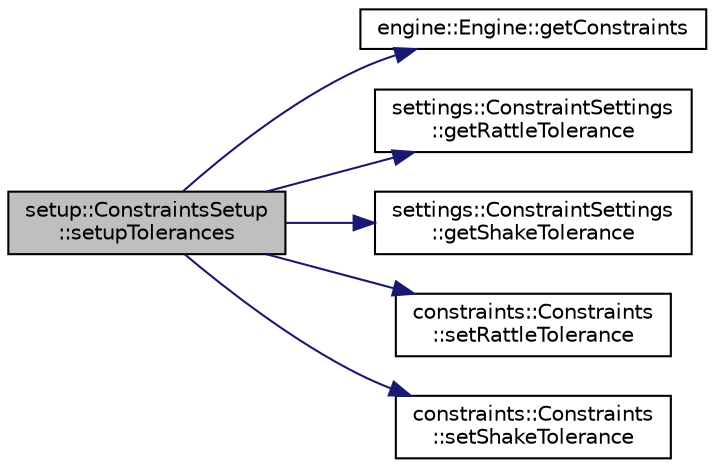 digraph "setup::ConstraintsSetup::setupTolerances"
{
 // LATEX_PDF_SIZE
  edge [fontname="Helvetica",fontsize="10",labelfontname="Helvetica",labelfontsize="10"];
  node [fontname="Helvetica",fontsize="10",shape=record];
  rankdir="LR";
  Node1 [label="setup::ConstraintsSetup\l::setupTolerances",height=0.2,width=0.4,color="black", fillcolor="grey75", style="filled", fontcolor="black",tooltip="sets constraints tolerances"];
  Node1 -> Node2 [color="midnightblue",fontsize="10",style="solid",fontname="Helvetica"];
  Node2 [label="engine::Engine::getConstraints",height=0.2,width=0.4,color="black", fillcolor="white", style="filled",URL="$classengine_1_1Engine.html#a492f56a26dcee7d65bc5999657566a26",tooltip=" "];
  Node1 -> Node3 [color="midnightblue",fontsize="10",style="solid",fontname="Helvetica"];
  Node3 [label="settings::ConstraintSettings\l::getRattleTolerance",height=0.2,width=0.4,color="black", fillcolor="white", style="filled",URL="$classsettings_1_1ConstraintSettings.html#a4f99a944abfb06b6013276c3c2b3ef66",tooltip=" "];
  Node1 -> Node4 [color="midnightblue",fontsize="10",style="solid",fontname="Helvetica"];
  Node4 [label="settings::ConstraintSettings\l::getShakeTolerance",height=0.2,width=0.4,color="black", fillcolor="white", style="filled",URL="$classsettings_1_1ConstraintSettings.html#aea07ceba4f724c0f3ad88ddbfe78f7fb",tooltip=" "];
  Node1 -> Node5 [color="midnightblue",fontsize="10",style="solid",fontname="Helvetica"];
  Node5 [label="constraints::Constraints\l::setRattleTolerance",height=0.2,width=0.4,color="black", fillcolor="white", style="filled",URL="$classconstraints_1_1Constraints.html#a0aa3d5fca0f61136603ae595d720c09e",tooltip=" "];
  Node1 -> Node6 [color="midnightblue",fontsize="10",style="solid",fontname="Helvetica"];
  Node6 [label="constraints::Constraints\l::setShakeTolerance",height=0.2,width=0.4,color="black", fillcolor="white", style="filled",URL="$classconstraints_1_1Constraints.html#a3c64f8917281d4e448f1a0ce53e2ffb2",tooltip=" "];
}
